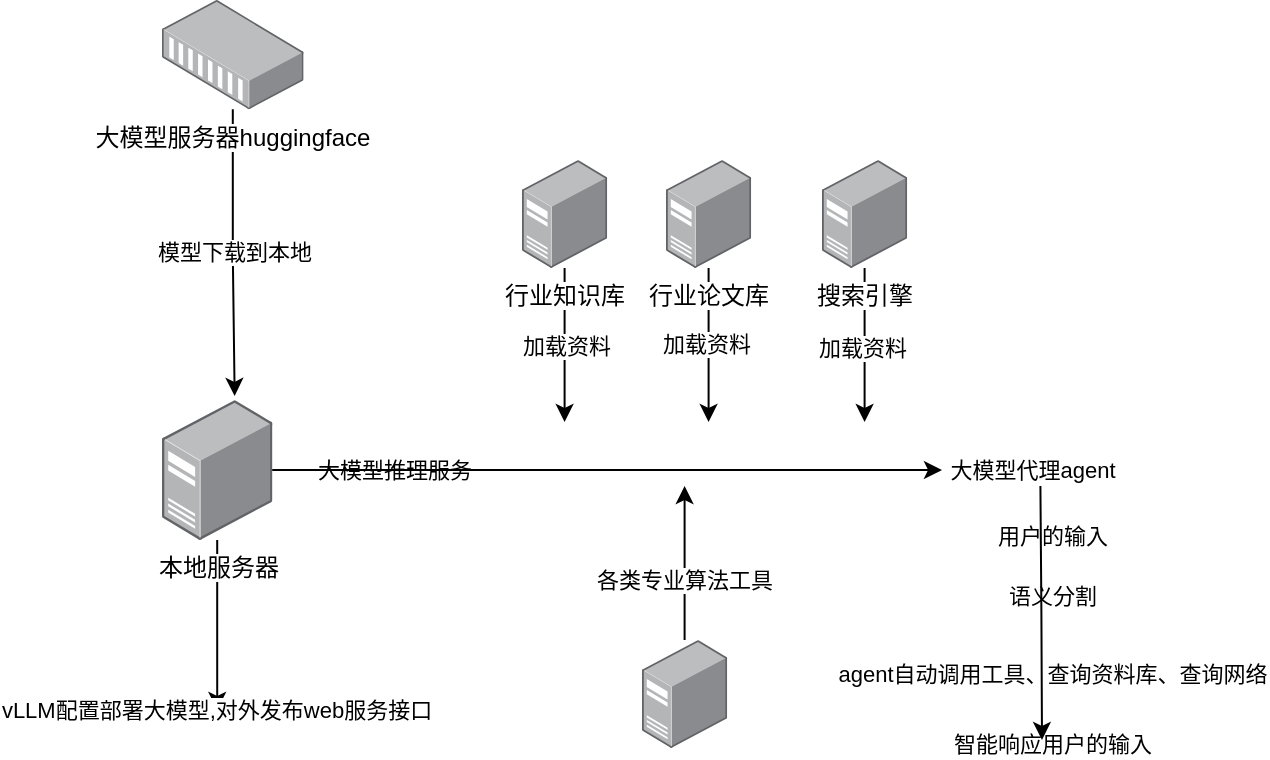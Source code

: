 <mxfile version="26.0.4">
  <diagram name="第 1 页" id="L4Ejnetb8hwzLnSDwUQH">
    <mxGraphModel dx="842" dy="506" grid="1" gridSize="10" guides="1" tooltips="1" connect="1" arrows="1" fold="1" page="1" pageScale="1" pageWidth="827" pageHeight="1169" math="0" shadow="0">
      <root>
        <mxCell id="0" />
        <mxCell id="1" parent="0" />
        <mxCell id="dIJch6Zz2yw0_G9rzIlB-7" value="" style="edgeStyle=orthogonalEdgeStyle;rounded=0;orthogonalLoop=1;jettySize=auto;html=1;" edge="1" parent="1" source="dIJch6Zz2yw0_G9rzIlB-1">
          <mxGeometry relative="1" as="geometry">
            <mxPoint x="167.61" y="385" as="targetPoint" />
          </mxGeometry>
        </mxCell>
        <mxCell id="dIJch6Zz2yw0_G9rzIlB-8" value="vLLM配置部署大模型,对外发布web服务接口" style="edgeLabel;html=1;align=center;verticalAlign=middle;resizable=0;points=[];" vertex="1" connectable="0" parent="dIJch6Zz2yw0_G9rzIlB-7">
          <mxGeometry x="1" y="-1" relative="1" as="geometry">
            <mxPoint as="offset" />
          </mxGeometry>
        </mxCell>
        <mxCell id="dIJch6Zz2yw0_G9rzIlB-10" value="" style="edgeStyle=orthogonalEdgeStyle;rounded=0;orthogonalLoop=1;jettySize=auto;html=1;" edge="1" parent="1" source="dIJch6Zz2yw0_G9rzIlB-1">
          <mxGeometry relative="1" as="geometry">
            <mxPoint x="262.83" y="265" as="targetPoint" />
          </mxGeometry>
        </mxCell>
        <mxCell id="dIJch6Zz2yw0_G9rzIlB-12" value="大模型推理服务" style="edgeLabel;html=1;align=center;verticalAlign=middle;resizable=0;points=[];" vertex="1" connectable="0" parent="dIJch6Zz2yw0_G9rzIlB-10">
          <mxGeometry x="0.778" y="-3" relative="1" as="geometry">
            <mxPoint y="-3" as="offset" />
          </mxGeometry>
        </mxCell>
        <mxCell id="dIJch6Zz2yw0_G9rzIlB-1" value="本地服务器" style="image;points=[];aspect=fixed;html=1;align=center;shadow=0;dashed=0;image=img/lib/allied_telesis/computer_and_terminals/Server_Desktop.svg;" vertex="1" parent="1">
          <mxGeometry x="140" y="230" width="55.22" height="70" as="geometry" />
        </mxCell>
        <mxCell id="dIJch6Zz2yw0_G9rzIlB-4" value="" style="edgeStyle=orthogonalEdgeStyle;rounded=0;orthogonalLoop=1;jettySize=auto;html=1;entryX=0.658;entryY=-0.029;entryDx=0;entryDy=0;entryPerimeter=0;" edge="1" parent="1" source="dIJch6Zz2yw0_G9rzIlB-2" target="dIJch6Zz2yw0_G9rzIlB-1">
          <mxGeometry relative="1" as="geometry">
            <mxPoint x="175.4" y="161.9" as="targetPoint" />
          </mxGeometry>
        </mxCell>
        <mxCell id="dIJch6Zz2yw0_G9rzIlB-5" value="模型下载到本地" style="edgeLabel;html=1;align=center;verticalAlign=middle;resizable=0;points=[];" vertex="1" connectable="0" parent="dIJch6Zz2yw0_G9rzIlB-4">
          <mxGeometry x="-0.01" relative="1" as="geometry">
            <mxPoint as="offset" />
          </mxGeometry>
        </mxCell>
        <mxCell id="dIJch6Zz2yw0_G9rzIlB-2" value="大模型服务器huggingface" style="image;points=[];aspect=fixed;html=1;align=center;shadow=0;dashed=0;image=img/lib/allied_telesis/media_converters/Media_Converter_Modular.svg;" vertex="1" parent="1">
          <mxGeometry x="140" y="30" width="70.8" height="54.6" as="geometry" />
        </mxCell>
        <mxCell id="dIJch6Zz2yw0_G9rzIlB-11" value="" style="edgeStyle=orthogonalEdgeStyle;rounded=0;orthogonalLoop=1;jettySize=auto;html=1;" edge="1" parent="1" source="dIJch6Zz2yw0_G9rzIlB-1">
          <mxGeometry relative="1" as="geometry">
            <mxPoint x="195" y="265" as="sourcePoint" />
            <mxPoint x="530" y="265" as="targetPoint" />
          </mxGeometry>
        </mxCell>
        <mxCell id="dIJch6Zz2yw0_G9rzIlB-20" value="加载资料" style="edgeStyle=orthogonalEdgeStyle;rounded=0;orthogonalLoop=1;jettySize=auto;html=1;" edge="1" parent="1" source="dIJch6Zz2yw0_G9rzIlB-13">
          <mxGeometry relative="1" as="geometry">
            <mxPoint x="341.3" y="241.0" as="targetPoint" />
          </mxGeometry>
        </mxCell>
        <mxCell id="dIJch6Zz2yw0_G9rzIlB-13" value="行业知识库" style="image;points=[];aspect=fixed;html=1;align=center;shadow=0;dashed=0;image=img/lib/allied_telesis/computer_and_terminals/Server_Desktop.svg;" vertex="1" parent="1">
          <mxGeometry x="320" y="110" width="42.6" height="54" as="geometry" />
        </mxCell>
        <mxCell id="dIJch6Zz2yw0_G9rzIlB-23" value="" style="edgeStyle=orthogonalEdgeStyle;rounded=0;orthogonalLoop=1;jettySize=auto;html=1;" edge="1" parent="1" source="dIJch6Zz2yw0_G9rzIlB-14">
          <mxGeometry relative="1" as="geometry">
            <mxPoint x="413.3" y="241.0" as="targetPoint" />
          </mxGeometry>
        </mxCell>
        <mxCell id="dIJch6Zz2yw0_G9rzIlB-26" value="加载资料" style="edgeLabel;html=1;align=center;verticalAlign=middle;resizable=0;points=[];" vertex="1" connectable="0" parent="dIJch6Zz2yw0_G9rzIlB-23">
          <mxGeometry x="-0.03" y="-2" relative="1" as="geometry">
            <mxPoint as="offset" />
          </mxGeometry>
        </mxCell>
        <mxCell id="dIJch6Zz2yw0_G9rzIlB-14" value="行业论文库" style="image;points=[];aspect=fixed;html=1;align=center;shadow=0;dashed=0;image=img/lib/allied_telesis/computer_and_terminals/Server_Desktop.svg;" vertex="1" parent="1">
          <mxGeometry x="392" y="110" width="42.6" height="54" as="geometry" />
        </mxCell>
        <mxCell id="dIJch6Zz2yw0_G9rzIlB-25" value="" style="edgeStyle=orthogonalEdgeStyle;rounded=0;orthogonalLoop=1;jettySize=auto;html=1;" edge="1" parent="1" source="dIJch6Zz2yw0_G9rzIlB-15">
          <mxGeometry relative="1" as="geometry">
            <mxPoint x="491.3" y="241.0" as="targetPoint" />
          </mxGeometry>
        </mxCell>
        <mxCell id="dIJch6Zz2yw0_G9rzIlB-27" value="加载资料" style="edgeLabel;html=1;align=center;verticalAlign=middle;resizable=0;points=[];" vertex="1" connectable="0" parent="dIJch6Zz2yw0_G9rzIlB-25">
          <mxGeometry x="-0.007" y="-2" relative="1" as="geometry">
            <mxPoint x="-2" y="-1" as="offset" />
          </mxGeometry>
        </mxCell>
        <mxCell id="dIJch6Zz2yw0_G9rzIlB-15" value="搜索引擎" style="image;points=[];aspect=fixed;html=1;align=center;shadow=0;dashed=0;image=img/lib/allied_telesis/computer_and_terminals/Server_Desktop.svg;" vertex="1" parent="1">
          <mxGeometry x="470" y="110" width="42.6" height="54" as="geometry" />
        </mxCell>
        <mxCell id="dIJch6Zz2yw0_G9rzIlB-30" value="" style="edgeStyle=orthogonalEdgeStyle;rounded=0;orthogonalLoop=1;jettySize=auto;html=1;" edge="1" parent="1" source="dIJch6Zz2yw0_G9rzIlB-28">
          <mxGeometry relative="1" as="geometry">
            <mxPoint x="401.3" y="273" as="targetPoint" />
          </mxGeometry>
        </mxCell>
        <mxCell id="dIJch6Zz2yw0_G9rzIlB-31" value="各类专业算法工具" style="edgeLabel;html=1;align=center;verticalAlign=middle;resizable=0;points=[];" vertex="1" connectable="0" parent="dIJch6Zz2yw0_G9rzIlB-30">
          <mxGeometry x="-0.208" y="1" relative="1" as="geometry">
            <mxPoint as="offset" />
          </mxGeometry>
        </mxCell>
        <mxCell id="dIJch6Zz2yw0_G9rzIlB-28" value="" style="image;points=[];aspect=fixed;html=1;align=center;shadow=0;dashed=0;image=img/lib/allied_telesis/computer_and_terminals/Server_Desktop.svg;" vertex="1" parent="1">
          <mxGeometry x="380" y="350" width="42.6" height="54" as="geometry" />
        </mxCell>
        <mxCell id="dIJch6Zz2yw0_G9rzIlB-32" value="大模型代理agent" style="edgeLabel;html=1;align=center;verticalAlign=middle;resizable=0;points=[];" vertex="1" connectable="0" parent="1">
          <mxGeometry x="580.0" y="264.995" as="geometry">
            <mxPoint x="-5" as="offset" />
          </mxGeometry>
        </mxCell>
        <mxCell id="dIJch6Zz2yw0_G9rzIlB-33" value="&lt;div&gt;&lt;br&gt;&lt;/div&gt;&lt;div&gt;agent自动调用工具、查询资料库、查询网络&lt;/div&gt;" style="edgeLabel;html=1;align=center;verticalAlign=middle;resizable=0;points=[];" vertex="1" connectable="0" parent="1">
          <mxGeometry x="590.0" y="359.995" as="geometry">
            <mxPoint x="-5" as="offset" />
          </mxGeometry>
        </mxCell>
        <mxCell id="dIJch6Zz2yw0_G9rzIlB-34" value="智能响应用户的输入" style="edgeLabel;html=1;align=center;verticalAlign=middle;resizable=0;points=[];" vertex="1" connectable="0" parent="1">
          <mxGeometry x="579.998" y="404.003" as="geometry">
            <mxPoint x="5" y="-2" as="offset" />
          </mxGeometry>
        </mxCell>
        <mxCell id="dIJch6Zz2yw0_G9rzIlB-35" value="用户的输入" style="edgeLabel;html=1;align=center;verticalAlign=middle;resizable=0;points=[];" vertex="1" connectable="0" parent="1">
          <mxGeometry x="579.998" y="300.003" as="geometry">
            <mxPoint x="5" y="-2" as="offset" />
          </mxGeometry>
        </mxCell>
        <mxCell id="dIJch6Zz2yw0_G9rzIlB-36" value="语义分割" style="edgeLabel;html=1;align=center;verticalAlign=middle;resizable=0;points=[];" vertex="1" connectable="0" parent="1">
          <mxGeometry x="579.998" y="330.003" as="geometry">
            <mxPoint x="5" y="-2" as="offset" />
          </mxGeometry>
        </mxCell>
        <mxCell id="dIJch6Zz2yw0_G9rzIlB-37" value="" style="edgeStyle=orthogonalEdgeStyle;rounded=0;orthogonalLoop=1;jettySize=auto;html=1;" edge="1" parent="1">
          <mxGeometry relative="1" as="geometry">
            <mxPoint x="579.21" y="273" as="sourcePoint" />
            <mxPoint x="580" y="400" as="targetPoint" />
          </mxGeometry>
        </mxCell>
      </root>
    </mxGraphModel>
  </diagram>
</mxfile>
